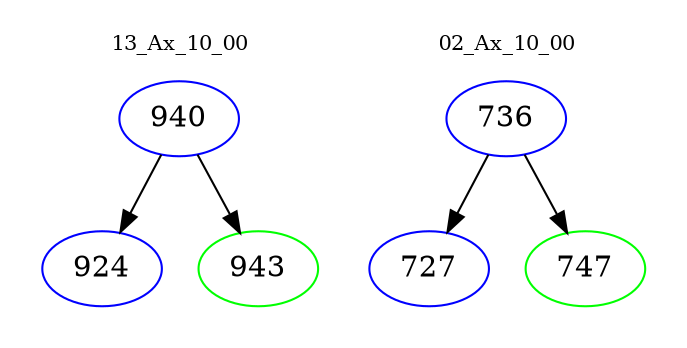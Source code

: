 digraph{
subgraph cluster_0 {
color = white
label = "13_Ax_10_00";
fontsize=10;
T0_940 [label="940", color="blue"]
T0_940 -> T0_924 [color="black"]
T0_924 [label="924", color="blue"]
T0_940 -> T0_943 [color="black"]
T0_943 [label="943", color="green"]
}
subgraph cluster_1 {
color = white
label = "02_Ax_10_00";
fontsize=10;
T1_736 [label="736", color="blue"]
T1_736 -> T1_727 [color="black"]
T1_727 [label="727", color="blue"]
T1_736 -> T1_747 [color="black"]
T1_747 [label="747", color="green"]
}
}

